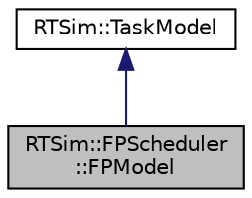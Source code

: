 digraph "RTSim::FPScheduler::FPModel"
{
  edge [fontname="Helvetica",fontsize="10",labelfontname="Helvetica",labelfontsize="10"];
  node [fontname="Helvetica",fontsize="10",shape=record];
  Node0 [label="RTSim::FPScheduler\l::FPModel",height=0.2,width=0.4,color="black", fillcolor="grey75", style="filled", fontcolor="black"];
  Node1 -> Node0 [dir="back",color="midnightblue",fontsize="10",style="solid",fontname="Helvetica"];
  Node1 [label="RTSim::TaskModel",height=0.2,width=0.4,color="black", fillcolor="white", style="filled",URL="$classRTSim_1_1TaskModel.html"];
}
